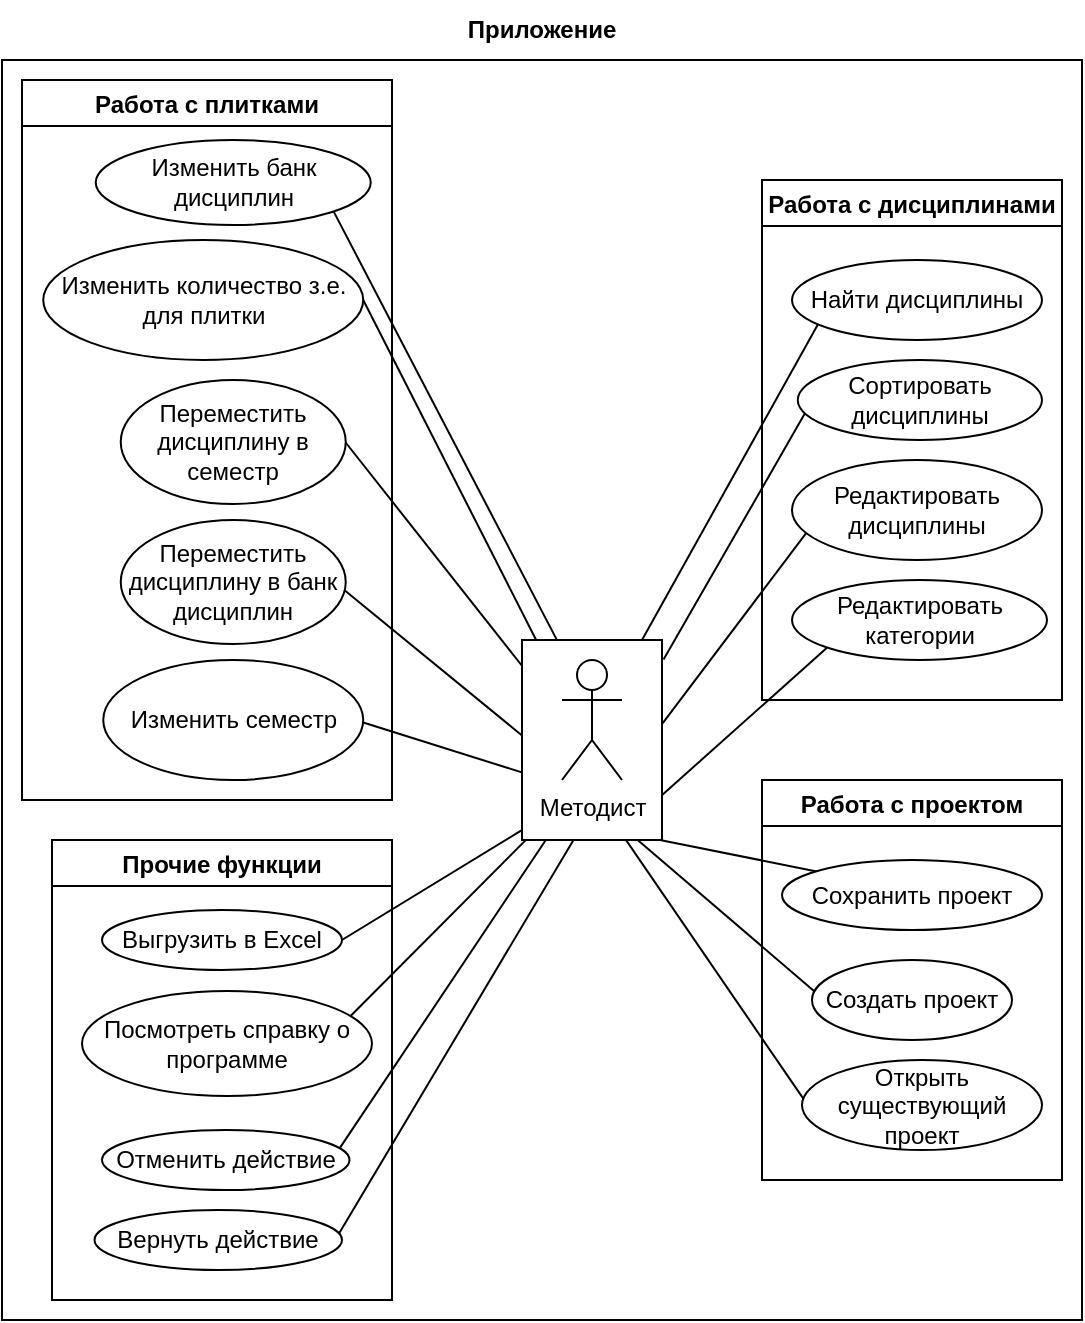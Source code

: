 <mxfile version="17.2.4" type="device"><diagram id="Zh0K8sYVSOeEKQllDIt9" name="Page-1"><mxGraphModel dx="1888" dy="660" grid="1" gridSize="10" guides="1" tooltips="1" connect="0" arrows="1" fold="1" page="1" pageScale="1" pageWidth="850" pageHeight="1100" math="0" shadow="0"><root><mxCell id="0"/><mxCell id="1" parent="0"/><mxCell id="IJJeVifp2Av40QKxHXxG-1" value="" style="rounded=0;whiteSpace=wrap;html=1;fillColor=none;" parent="1" vertex="1"><mxGeometry x="-640" y="210" width="540" height="630" as="geometry"/></mxCell><mxCell id="RFsgLL99TNIovuflk_hB-1" value="" style="rounded=0;whiteSpace=wrap;html=1;fillColor=none;" parent="1" vertex="1"><mxGeometry x="-380" y="500" width="70" height="100" as="geometry"/></mxCell><mxCell id="kAwzmWlMEPiF8q2u1fac-1" value="Методист" style="shape=umlActor;verticalLabelPosition=bottom;verticalAlign=top;html=1;outlineConnect=0;" parent="1" vertex="1"><mxGeometry x="-360" y="510" width="30" height="60" as="geometry"/></mxCell><mxCell id="kAwzmWlMEPiF8q2u1fac-12" value="" style="endArrow=none;html=1;rounded=0;entryX=0.01;entryY=0.387;entryDx=0;entryDy=0;entryPerimeter=0;exitX=0.826;exitY=1;exitDx=0;exitDy=0;exitPerimeter=0;" parent="1" source="RFsgLL99TNIovuflk_hB-1" target="LZsryedqlRt3QVz7Ifx7-2" edge="1"><mxGeometry width="50" height="50" relative="1" as="geometry"><mxPoint x="-330" y="530" as="sourcePoint"/><mxPoint x="-157.5" y="928.28" as="targetPoint"/></mxGeometry></mxCell><mxCell id="kAwzmWlMEPiF8q2u1fac-13" value="" style="endArrow=none;html=1;rounded=0;entryX=0.014;entryY=0.463;entryDx=0;entryDy=0;entryPerimeter=0;exitX=0.741;exitY=0.998;exitDx=0;exitDy=0;exitPerimeter=0;" parent="1" source="RFsgLL99TNIovuflk_hB-1" target="LZsryedqlRt3QVz7Ifx7-3" edge="1"><mxGeometry width="50" height="50" relative="1" as="geometry"><mxPoint x="-330" y="530" as="sourcePoint"/><mxPoint x="-167.56" y="986.58" as="targetPoint"/></mxGeometry></mxCell><mxCell id="kAwzmWlMEPiF8q2u1fac-36" value="" style="endArrow=none;html=1;rounded=0;exitX=1.004;exitY=0.417;exitDx=0;exitDy=0;exitPerimeter=0;entryX=0.055;entryY=0.737;entryDx=0;entryDy=0;entryPerimeter=0;" parent="1" source="RFsgLL99TNIovuflk_hB-1" target="0dDT19xBnsz_skr_ZI1Z-52" edge="1"><mxGeometry width="50" height="50" relative="1" as="geometry"><mxPoint x="-330" y="530" as="sourcePoint"/><mxPoint x="0.75" y="443.75" as="targetPoint"/></mxGeometry></mxCell><mxCell id="kAwzmWlMEPiF8q2u1fac-79" value="" style="endArrow=none;html=1;rounded=0;entryX=0.138;entryY=0.167;entryDx=0;entryDy=0;entryPerimeter=0;exitX=0.994;exitY=1.001;exitDx=0;exitDy=0;exitPerimeter=0;" parent="1" source="RFsgLL99TNIovuflk_hB-1" target="LZsryedqlRt3QVz7Ifx7-10" edge="1"><mxGeometry width="50" height="50" relative="1" as="geometry"><mxPoint x="-330" y="530" as="sourcePoint"/><mxPoint x="-162.76" y="878.57" as="targetPoint"/></mxGeometry></mxCell><mxCell id="kAwzmWlMEPiF8q2u1fac-81" value="" style="endArrow=none;html=1;rounded=0;entryX=0.998;entryY=0.504;entryDx=0;entryDy=0;entryPerimeter=0;exitX=-0.001;exitY=0.951;exitDx=0;exitDy=0;exitPerimeter=0;" parent="1" source="RFsgLL99TNIovuflk_hB-1" target="kAwzmWlMEPiF8q2u1fac-80" edge="1"><mxGeometry width="50" height="50" relative="1" as="geometry"><mxPoint x="-360" y="530" as="sourcePoint"/><mxPoint x="-535" y="370" as="targetPoint"/></mxGeometry></mxCell><mxCell id="kAwzmWlMEPiF8q2u1fac-84" value="" style="endArrow=none;html=1;rounded=0;exitX=0.962;exitY=0.294;exitDx=0;exitDy=0;exitPerimeter=0;entryX=0.169;entryY=1.001;entryDx=0;entryDy=0;entryPerimeter=0;" parent="1" source="kAwzmWlMEPiF8q2u1fac-85" target="RFsgLL99TNIovuflk_hB-1" edge="1"><mxGeometry width="50" height="50" relative="1" as="geometry"><mxPoint x="-560" y="830" as="sourcePoint"/><mxPoint x="-360" y="530" as="targetPoint"/></mxGeometry></mxCell><mxCell id="kAwzmWlMEPiF8q2u1fac-87" value="" style="endArrow=none;html=1;rounded=0;exitX=0.988;exitY=0.39;exitDx=0;exitDy=0;exitPerimeter=0;entryX=0.368;entryY=1;entryDx=0;entryDy=0;entryPerimeter=0;" parent="1" source="kAwzmWlMEPiF8q2u1fac-86" target="RFsgLL99TNIovuflk_hB-1" edge="1"><mxGeometry width="50" height="50" relative="1" as="geometry"><mxPoint x="-662.5" y="860" as="sourcePoint"/><mxPoint x="-360" y="530" as="targetPoint"/></mxGeometry></mxCell><mxCell id="v6wUXLLYPW9MeNvtV2WF-36" value="" style="endArrow=none;html=1;rounded=0;entryX=0.927;entryY=0.235;entryDx=0;entryDy=0;entryPerimeter=0;exitX=0.03;exitY=0.998;exitDx=0;exitDy=0;exitPerimeter=0;" parent="1" source="RFsgLL99TNIovuflk_hB-1" target="v6wUXLLYPW9MeNvtV2WF-35" edge="1"><mxGeometry width="50" height="50" relative="1" as="geometry"><mxPoint x="-360" y="530" as="sourcePoint"/><mxPoint x="-608.45" y="333.7" as="targetPoint"/></mxGeometry></mxCell><mxCell id="a7HYJBhB6-KczriwUQ04-21" value="" style="endArrow=none;html=1;rounded=0;entryX=0.136;entryY=0.851;entryDx=0;entryDy=0;entryPerimeter=0;exitX=0.999;exitY=0.776;exitDx=0;exitDy=0;exitPerimeter=0;" parent="1" source="RFsgLL99TNIovuflk_hB-1" target="0dDT19xBnsz_skr_ZI1Z-42" edge="1"><mxGeometry width="50" height="50" relative="1" as="geometry"><mxPoint x="-330" y="530" as="sourcePoint"/><mxPoint x="-92.99" y="666.6" as="targetPoint"/></mxGeometry></mxCell><mxCell id="a7HYJBhB6-KczriwUQ04-71" value="Прочие функции" style="swimlane;" parent="1" vertex="1"><mxGeometry x="-615" y="600" width="170" height="230" as="geometry"/></mxCell><mxCell id="kAwzmWlMEPiF8q2u1fac-73" style="edgeStyle=orthogonalEdgeStyle;rounded=0;orthogonalLoop=1;jettySize=auto;html=1;exitX=0.5;exitY=1;exitDx=0;exitDy=0;labelBorderColor=none;endArrow=block;endFill=0;" parent="a7HYJBhB6-KczriwUQ04-71" edge="1"><mxGeometry relative="1" as="geometry"><mxPoint x="35" y="46.75" as="sourcePoint"/><mxPoint x="35" y="46.75" as="targetPoint"/></mxGeometry></mxCell><mxCell id="kAwzmWlMEPiF8q2u1fac-80" value="Выгрузить в Excel" style="ellipse;whiteSpace=wrap;html=1;" parent="a7HYJBhB6-KczriwUQ04-71" vertex="1"><mxGeometry x="25" y="35" width="120" height="30" as="geometry"/></mxCell><mxCell id="kAwzmWlMEPiF8q2u1fac-85" value="Отменить действие" style="ellipse;whiteSpace=wrap;html=1;" parent="a7HYJBhB6-KczriwUQ04-71" vertex="1"><mxGeometry x="25" y="145" width="123.75" height="30" as="geometry"/></mxCell><mxCell id="kAwzmWlMEPiF8q2u1fac-86" value="Вернуть действие" style="ellipse;whiteSpace=wrap;html=1;" parent="a7HYJBhB6-KczriwUQ04-71" vertex="1"><mxGeometry x="21.25" y="185" width="123.75" height="30" as="geometry"/></mxCell><mxCell id="v6wUXLLYPW9MeNvtV2WF-35" value="Посмотреть справку о программе" style="ellipse;whiteSpace=wrap;html=1;" parent="a7HYJBhB6-KczriwUQ04-71" vertex="1"><mxGeometry x="15" y="75.5" width="145" height="52.5" as="geometry"/></mxCell><mxCell id="M-LF0yzMSiK4M49_M9BI-1" value="" style="endArrow=none;html=1;rounded=0;exitX=1;exitY=0.5;exitDx=0;exitDy=0;entryX=0.102;entryY=0.001;entryDx=0;entryDy=0;entryPerimeter=0;" parent="1" source="M-LF0yzMSiK4M49_M9BI-19" target="RFsgLL99TNIovuflk_hB-1" edge="1"><mxGeometry width="50" height="50" relative="1" as="geometry"><mxPoint x="-552" y="390" as="sourcePoint"/><mxPoint x="-360" y="530" as="targetPoint"/></mxGeometry></mxCell><mxCell id="M-LF0yzMSiK4M49_M9BI-2" value="" style="endArrow=none;html=1;rounded=0;entryX=0.997;entryY=0.498;entryDx=0;entryDy=0;entryPerimeter=0;exitX=0.001;exitY=0.13;exitDx=0;exitDy=0;exitPerimeter=0;" parent="1" source="RFsgLL99TNIovuflk_hB-1" target="M-LF0yzMSiK4M49_M9BI-27" edge="1"><mxGeometry width="50" height="50" relative="1" as="geometry"><mxPoint x="-360" y="530" as="sourcePoint"/><mxPoint x="-644.64" y="479.84" as="targetPoint"/></mxGeometry></mxCell><mxCell id="M-LF0yzMSiK4M49_M9BI-4" value="" style="endArrow=none;html=1;rounded=0;entryX=0.863;entryY=0.828;entryDx=0;entryDy=0;entryPerimeter=0;exitX=0.248;exitY=-0.002;exitDx=0;exitDy=0;exitPerimeter=0;" parent="1" source="RFsgLL99TNIovuflk_hB-1" target="M-LF0yzMSiK4M49_M9BI-9" edge="1"><mxGeometry width="50" height="50" relative="1" as="geometry"><mxPoint x="-360" y="530" as="sourcePoint"/><mxPoint x="-652.645" y="72.185" as="targetPoint"/></mxGeometry></mxCell><mxCell id="M-LF0yzMSiK4M49_M9BI-5" value="" style="endArrow=none;html=1;rounded=0;entryX=0.997;entryY=0.519;entryDx=0;entryDy=0;entryPerimeter=0;exitX=-0.001;exitY=0.662;exitDx=0;exitDy=0;exitPerimeter=0;" parent="1" source="RFsgLL99TNIovuflk_hB-1" target="M-LF0yzMSiK4M49_M9BI-21" edge="1"><mxGeometry width="50" height="50" relative="1" as="geometry"><mxPoint x="-360" y="530" as="sourcePoint"/><mxPoint x="-622.3" y="475.95" as="targetPoint"/></mxGeometry></mxCell><mxCell id="M-LF0yzMSiK4M49_M9BI-29" value="" style="endArrow=none;html=1;rounded=0;entryX=0.996;entryY=0.569;entryDx=0;entryDy=0;entryPerimeter=0;exitX=0;exitY=0.477;exitDx=0;exitDy=0;exitPerimeter=0;" parent="1" source="RFsgLL99TNIovuflk_hB-1" target="M-LF0yzMSiK4M49_M9BI-28" edge="1"><mxGeometry width="50" height="50" relative="1" as="geometry"><mxPoint x="-360" y="530" as="sourcePoint"/><mxPoint x="-535.337" y="374.626" as="targetPoint"/></mxGeometry></mxCell><mxCell id="LZsryedqlRt3QVz7Ifx7-1" value="Работа с проектом" style="swimlane;" parent="1" vertex="1"><mxGeometry x="-260" y="570" width="150" height="200" as="geometry"/></mxCell><mxCell id="LZsryedqlRt3QVz7Ifx7-2" value="Создать проект" style="ellipse;whiteSpace=wrap;html=1;" parent="LZsryedqlRt3QVz7Ifx7-1" vertex="1"><mxGeometry x="25" y="90" width="100" height="40" as="geometry"/></mxCell><mxCell id="LZsryedqlRt3QVz7Ifx7-3" value="Открыть существующий проект" style="ellipse;whiteSpace=wrap;html=1;" parent="LZsryedqlRt3QVz7Ifx7-1" vertex="1"><mxGeometry x="20" y="140" width="120" height="45" as="geometry"/></mxCell><mxCell id="LZsryedqlRt3QVz7Ifx7-10" value="Сохранить проект" style="ellipse;whiteSpace=wrap;html=1;" parent="LZsryedqlRt3QVz7Ifx7-1" vertex="1"><mxGeometry x="10" y="40" width="130" height="35" as="geometry"/></mxCell><mxCell id="RFsgLL99TNIovuflk_hB-2" value="" style="endArrow=none;html=1;rounded=0;" parent="1" edge="1"><mxGeometry width="50" height="50" relative="1" as="geometry"><mxPoint x="-330" y="530" as="sourcePoint"/><mxPoint x="-330" y="530" as="targetPoint"/></mxGeometry></mxCell><mxCell id="RFsgLL99TNIovuflk_hB-5" value="&lt;b&gt;Приложение&lt;/b&gt;" style="text;html=1;strokeColor=none;fillColor=none;align=center;verticalAlign=middle;whiteSpace=wrap;rounded=0;" parent="1" vertex="1"><mxGeometry x="-400" y="180" width="60" height="30" as="geometry"/></mxCell><mxCell id="M-LF0yzMSiK4M49_M9BI-6" value="Работа с плитками" style="swimlane;" parent="1" vertex="1"><mxGeometry x="-630" y="220" width="185" height="360" as="geometry"/></mxCell><mxCell id="M-LF0yzMSiK4M49_M9BI-9" value="Изменить банк дисциплин" style="ellipse;whiteSpace=wrap;html=1;" parent="M-LF0yzMSiK4M49_M9BI-6" vertex="1"><mxGeometry x="36.87" y="30" width="137.5" height="42.5" as="geometry"/></mxCell><mxCell id="M-LF0yzMSiK4M49_M9BI-19" value="Изменить количество з.е. для плитки" style="ellipse;whiteSpace=wrap;html=1;" parent="M-LF0yzMSiK4M49_M9BI-6" vertex="1"><mxGeometry x="10.62" y="80" width="160" height="60" as="geometry"/></mxCell><mxCell id="M-LF0yzMSiK4M49_M9BI-21" value="Изменить семестр" style="ellipse;whiteSpace=wrap;html=1;" parent="M-LF0yzMSiK4M49_M9BI-6" vertex="1"><mxGeometry x="40.62" y="290" width="130" height="60" as="geometry"/></mxCell><mxCell id="M-LF0yzMSiK4M49_M9BI-27" value="Переместить дисциплину в семестр" style="ellipse;whiteSpace=wrap;html=1;" parent="M-LF0yzMSiK4M49_M9BI-6" vertex="1"><mxGeometry x="49.37" y="150" width="112.5" height="62" as="geometry"/></mxCell><mxCell id="M-LF0yzMSiK4M49_M9BI-28" value="Переместить дисциплину в банк дисциплин" style="ellipse;whiteSpace=wrap;html=1;" parent="M-LF0yzMSiK4M49_M9BI-6" vertex="1"><mxGeometry x="49.37" y="220" width="112.5" height="62" as="geometry"/></mxCell><mxCell id="0dDT19xBnsz_skr_ZI1Z-40" value="Работа с дисциплинами" style="swimlane;startSize=23;" parent="1" vertex="1"><mxGeometry x="-260" y="270" width="150" height="260" as="geometry"/></mxCell><mxCell id="0dDT19xBnsz_skr_ZI1Z-42" value="Редактировать категории" style="ellipse;whiteSpace=wrap;html=1;" parent="0dDT19xBnsz_skr_ZI1Z-40" vertex="1"><mxGeometry x="15" y="200" width="127.5" height="40" as="geometry"/></mxCell><mxCell id="0dDT19xBnsz_skr_ZI1Z-52" value="Редактировать дисциплины" style="ellipse;whiteSpace=wrap;html=1;" parent="0dDT19xBnsz_skr_ZI1Z-40" vertex="1"><mxGeometry x="15" y="140" width="125" height="50" as="geometry"/></mxCell><mxCell id="0dDT19xBnsz_skr_ZI1Z-80" value="Сортировать дисциплины" style="ellipse;whiteSpace=wrap;html=1;" parent="0dDT19xBnsz_skr_ZI1Z-40" vertex="1"><mxGeometry x="17.88" y="90" width="122.12" height="40" as="geometry"/></mxCell><mxCell id="0dDT19xBnsz_skr_ZI1Z-104" value="Найти дисциплины" style="ellipse;whiteSpace=wrap;html=1;" parent="0dDT19xBnsz_skr_ZI1Z-40" vertex="1"><mxGeometry x="15" y="40" width="125" height="40" as="geometry"/></mxCell><mxCell id="0dDT19xBnsz_skr_ZI1Z-94" value="" style="endArrow=none;html=1;rounded=0;exitX=1.011;exitY=0.098;exitDx=0;exitDy=0;exitPerimeter=0;entryX=0.03;entryY=0.664;entryDx=0;entryDy=0;entryPerimeter=0;" parent="1" source="RFsgLL99TNIovuflk_hB-1" target="0dDT19xBnsz_skr_ZI1Z-80" edge="1"><mxGeometry width="50" height="50" relative="1" as="geometry"><mxPoint x="-356.07" y="510" as="sourcePoint"/><mxPoint x="-510.55" y="219.082" as="targetPoint"/></mxGeometry></mxCell><mxCell id="0dDT19xBnsz_skr_ZI1Z-118" value="" style="endArrow=none;html=1;rounded=0;entryX=0.104;entryY=0.804;entryDx=0;entryDy=0;entryPerimeter=0;" parent="1" target="0dDT19xBnsz_skr_ZI1Z-104" edge="1"><mxGeometry width="50" height="50" relative="1" as="geometry"><mxPoint x="-320" y="500" as="sourcePoint"/><mxPoint x="49.975" y="-214.62" as="targetPoint"/></mxGeometry></mxCell></root></mxGraphModel></diagram></mxfile>
